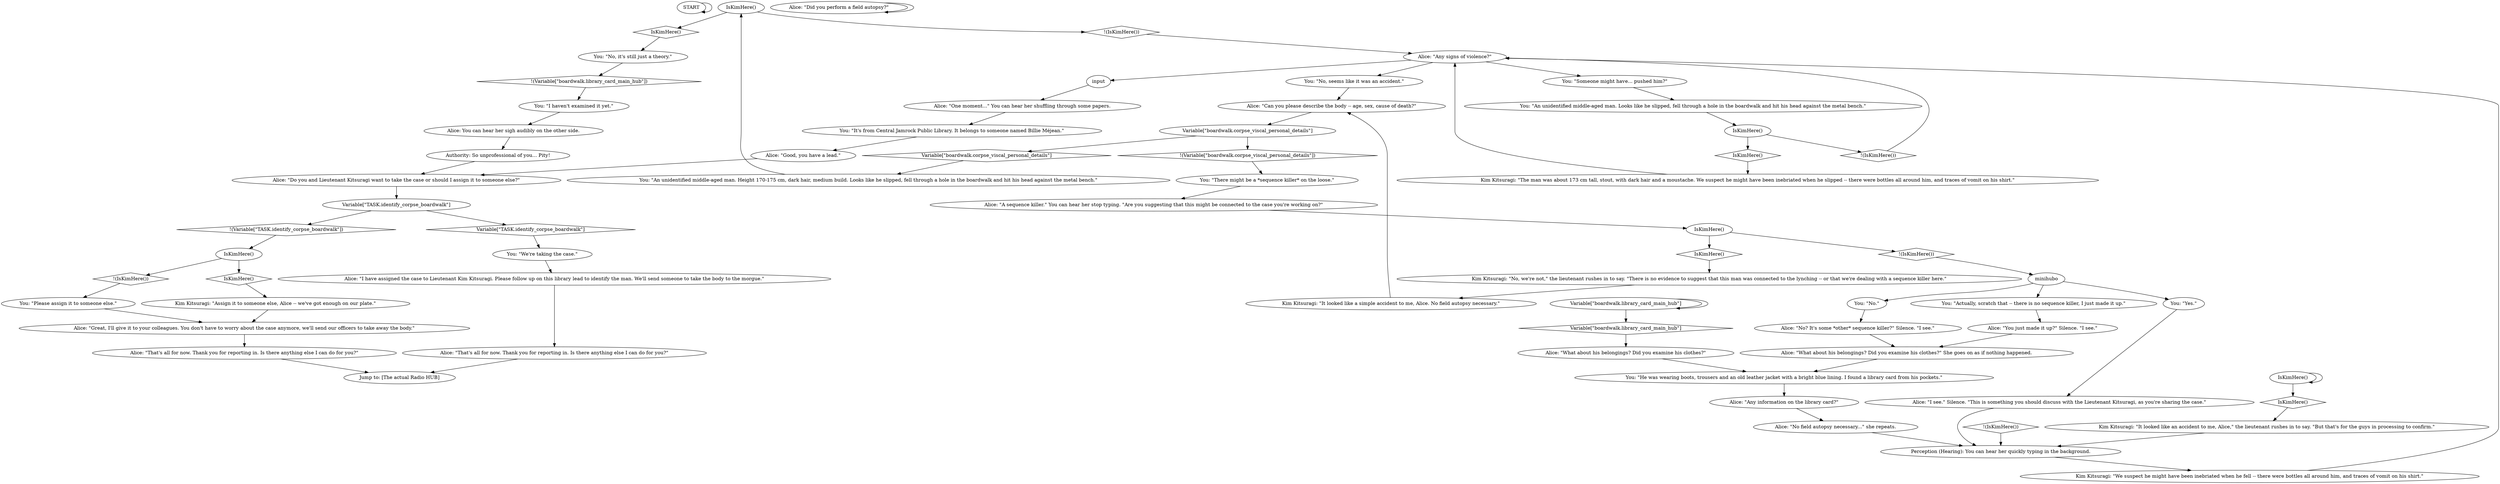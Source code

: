 # KINEEMA / REPORTING THE CORPSE ON THE BOARDWALK
# You report to the station that you have found a dead body from the boardwalk.
# ==================================================
digraph G {
	  0 [label="START"];
	  1 [label="input"];
	  2 [label="You: \"There might be a *sequence killer* on the loose.\""];
	  3 [label="You: \"An unidentified middle-aged man. Looks like he slipped, fell through a hole in the boardwalk and hit his head against the metal bench.\""];
	  4 [label="Alice: \"Did you perform a field autopsy?\""];
	  5 [label="You: \"No, it's still just a theory.\""];
	  6 [label="Kim Kitsuragi: \"We suspect he might have been inebriated when he fell -- there were bottles all around him, and traces of vomit on his shirt.\""];
	  7 [label="Alice: \"What about his belongings? Did you examine his clothes?\""];
	  8 [label="You: \"It's from Central Jamrock Public Library. It belongs to someone named Billie Méjean.\""];
	  9 [label="Alice: \"Can you please describe the body -- age, sex, cause of death?\""];
	  10 [label="Alice: \"No field autopsy necessary...\" she repeats."];
	  11 [label="Variable[\"boardwalk.library_card_main_hub\"]"];
	  12 [label="Variable[\"boardwalk.library_card_main_hub\"]", shape=diamond];
	  13 [label="!(Variable[\"boardwalk.library_card_main_hub\"])", shape=diamond];
	  14 [label="IsKimHere()"];
	  15 [label="IsKimHere()", shape=diamond];
	  16 [label="!(IsKimHere())", shape=diamond];
	  17 [label="You: \"He was wearing boots, trousers and an old leather jacket with a bright blue lining. I found a library card from his pockets.\""];
	  18 [label="You: \"We're taking the case.\""];
	  19 [label="IsKimHere()"];
	  20 [label="IsKimHere()", shape=diamond];
	  21 [label="!(IsKimHere())", shape=diamond];
	  22 [label="Alice: \"What about his belongings? Did you examine his clothes?\" She goes on as if nothing happened."];
	  23 [label="Alice: You can hear her sigh audibly on the other side."];
	  24 [label="IsKimHere()"];
	  25 [label="IsKimHere()", shape=diamond];
	  26 [label="!(IsKimHere())", shape=diamond];
	  27 [label="You: \"An unidentified middle-aged man. Height 170-175 cm, dark hair, medium build. Looks like he slipped, fell through a hole in the boardwalk and hit his head against the metal bench.\""];
	  28 [label="You: \"No, seems like it was an accident.\""];
	  29 [label="You: \"I haven't examined it yet.\""];
	  30 [label="Kim Kitsuragi: \"Assign it to someone else, Alice -- we've got enough on our plate.\""];
	  31 [label="Alice: \"I see.\" Silence. \"This is something you should discuss with the Lieutenant Kitsuragi, as you're sharing the case.\""];
	  32 [label="Jump to: [The actual Radio HUB]"];
	  33 [label="Alice: \"That's all for now. Thank you for reporting in. Is there anything else I can do for you?\""];
	  34 [label="Kim Kitsuragi: \"The man was about 173 cm tall, stout, with dark hair and a moustache. We suspect he might have been inebriated when he slipped -- there were bottles all around him, and traces of vomit on his shirt.\""];
	  35 [label="IsKimHere()"];
	  36 [label="IsKimHere()", shape=diamond];
	  37 [label="!(IsKimHere())", shape=diamond];
	  38 [label="Kim Kitsuragi: \"No, we're not,\" the lieutenant rushes in to say. \"There is no evidence to suggest that this man was connected to the lynching -- or that we're dealing with a sequence killer here.\""];
	  39 [label="Alice: \"Any signs of violence?\""];
	  40 [label="Alice: \"I have assigned the case to Lieutenant Kim Kitsuragi. Please follow up on this library lead to identify the man. We'll send someone to take the body to the morgue.\""];
	  41 [label="Alice: \"That's all for now. Thank you for reporting in. Is there anything else I can do for you?\""];
	  42 [label="You: \"Yes.\""];
	  43 [label="Alice: \"Do you and Lieutenant Kitsuragi want to take the case or should I assign it to someone else?\""];
	  44 [label="Alice: \"Good, you have a lead.\""];
	  45 [label="Alice: \"A sequence killer.\" You can hear her stop typing. \"Are you suggesting that this might be connected to the case you're working on?\""];
	  46 [label="Perception (Hearing): You can hear her quickly typing in the background."];
	  47 [label="You: \"No.\""];
	  48 [label="Variable[\"boardwalk.corpse_viscal_personal_details\"]"];
	  49 [label="Variable[\"boardwalk.corpse_viscal_personal_details\"]", shape=diamond];
	  50 [label="!(Variable[\"boardwalk.corpse_viscal_personal_details\"])", shape=diamond];
	  51 [label="Kim Kitsuragi: \"It looked like a simple accident to me, Alice. No field autopsy necessary.\""];
	  52 [label="Alice: \"No? It's some *other* sequence killer?\" Silence. \"I see.\""];
	  53 [label="Authority: So unprofessional of you... Pity!"];
	  54 [label="Kim Kitsuragi: \"It looked like an accident to me, Alice,\" the lieutenant rushes in to say. \"But that's for the guys in processing to confirm.\""];
	  55 [label="IsKimHere()"];
	  56 [label="IsKimHere()", shape=diamond];
	  57 [label="!(IsKimHere())", shape=diamond];
	  58 [label="minihubo"];
	  59 [label="Alice: \"You just made it up?\" Silence. \"I see.\""];
	  60 [label="Variable[\"TASK.identify_corpse_boardwalk\"]"];
	  61 [label="Variable[\"TASK.identify_corpse_boardwalk\"]", shape=diamond];
	  62 [label="!(Variable[\"TASK.identify_corpse_boardwalk\"])", shape=diamond];
	  63 [label="You: \"Actually, scratch that -- there is no sequence killer, I just made it up.\""];
	  64 [label="Alice: \"One moment...\" You can hear her shuffling through some papers."];
	  65 [label="Alice: \"Great, I'll give it to your colleagues. You don't have to worry about the case anymore, we'll send our officers to take away the body.\""];
	  66 [label="You: \"Someone might have... pushed him?\""];
	  67 [label="Alice: \"Any information on the library card?\""];
	  68 [label="You: \"Please assign it to someone else.\""];
	  0 -> 0
	  1 -> 64
	  2 -> 45
	  3 -> 24
	  4 -> 4
	  5 -> 13
	  6 -> 39
	  7 -> 17
	  8 -> 44
	  9 -> 48
	  10 -> 46
	  11 -> 11
	  11 -> 12
	  12 -> 7
	  13 -> 29
	  14 -> 14
	  14 -> 15
	  15 -> 54
	  16 -> 46
	  17 -> 67
	  18 -> 40
	  19 -> 20
	  19 -> 21
	  20 -> 30
	  21 -> 68
	  22 -> 17
	  23 -> 53
	  24 -> 25
	  24 -> 26
	  25 -> 34
	  26 -> 39
	  27 -> 55
	  28 -> 9
	  29 -> 23
	  30 -> 65
	  31 -> 46
	  33 -> 32
	  34 -> 39
	  35 -> 36
	  35 -> 37
	  36 -> 38
	  37 -> 58
	  38 -> 51
	  39 -> 1
	  39 -> 66
	  39 -> 28
	  40 -> 41
	  41 -> 32
	  42 -> 31
	  43 -> 60
	  44 -> 43
	  45 -> 35
	  46 -> 6
	  47 -> 52
	  48 -> 49
	  48 -> 50
	  49 -> 27
	  50 -> 2
	  51 -> 9
	  52 -> 22
	  53 -> 43
	  54 -> 46
	  55 -> 56
	  55 -> 57
	  56 -> 5
	  57 -> 39
	  58 -> 42
	  58 -> 63
	  58 -> 47
	  59 -> 22
	  60 -> 61
	  60 -> 62
	  61 -> 18
	  62 -> 19
	  63 -> 59
	  64 -> 8
	  65 -> 33
	  66 -> 3
	  67 -> 10
	  68 -> 65
}

